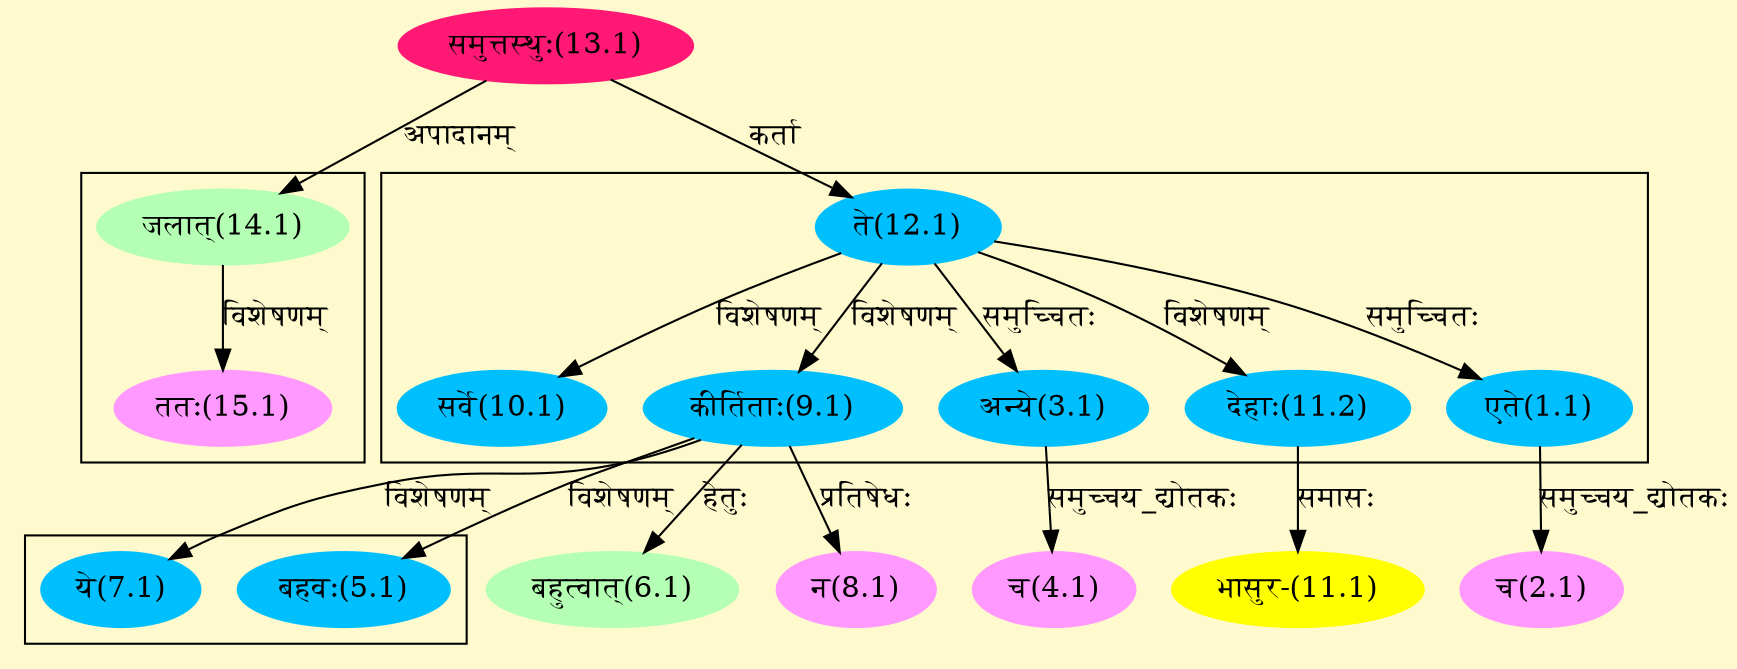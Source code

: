 digraph G{
rankdir=BT;
 compound=true;
 bgcolor="lemonchiffon1";

subgraph cluster_1{
Node1_1 [style=filled, color="#00BFFF" label = "एते(1.1)"]
Node12_1 [style=filled, color="#00BFFF" label = "ते(12.1)"]
Node3_1 [style=filled, color="#00BFFF" label = "अन्ये(3.1)"]
Node9_1 [style=filled, color="#00BFFF" label = "कीर्तिताः(9.1)"]
Node10_1 [style=filled, color="#00BFFF" label = "सर्वे(10.1)"]
Node11_2 [style=filled, color="#00BFFF" label = "देहाः(11.2)"]

}

subgraph cluster_2{
Node5_1 [style=filled, color="#00BFFF" label = "बहवः(5.1)"]
Node9_1 [style=filled, color="#00BFFF" label = "कीर्तिताः(9.1)"]
Node7_1 [style=filled, color="#00BFFF" label = "ये(7.1)"]

}

subgraph cluster_3{
Node15_1 [style=filled, color="#FF99FF" label = "ततः(15.1)"]
Node14_1 [style=filled, color="#B4FFB4" label = "जलात्(14.1)"]

}
Node2_1 [style=filled, color="#FF99FF" label = "च(2.1)"]
Node1_1 [style=filled, color="#00BFFF" label = "एते(1.1)"]
Node4_1 [style=filled, color="#FF99FF" label = "च(4.1)"]
Node3_1 [style=filled, color="#00BFFF" label = "अन्ये(3.1)"]
Node6_1 [style=filled, color="#B4FFB4" label = "बहुत्वात्(6.1)"]
Node9_1 [style=filled, color="#00BFFF" label = "कीर्तिताः(9.1)"]
Node8_1 [style=filled, color="#FF99FF" label = "न(8.1)"]
Node11_1 [style=filled, color="#FFFF00" label = "भासुर-(11.1)"]
Node11_2 [style=filled, color="#00BFFF" label = "देहाः(11.2)"]
Node12_1 [style=filled, color="#00BFFF" label = "ते(12.1)"]
Node13_1 [style=filled, color="#FF1975" label = "समुत्तस्थुः(13.1)"]
Node [style=filled, color="" label = "()"]
Node14_1 [style=filled, color="#B4FFB4" label = "जलात्(14.1)"]
/* Start of Relations section */

Node1_1 -> Node12_1 [  label="समुच्चितः"  dir="back" ]
Node2_1 -> Node1_1 [  label="समुच्चय_द्योतकः"  dir="back" ]
Node3_1 -> Node12_1 [  label="समुच्चितः"  dir="back" ]
Node4_1 -> Node3_1 [  label="समुच्चय_द्योतकः"  dir="back" ]
Node5_1 -> Node9_1 [  label="विशेषणम्"  dir="back" ]
Node6_1 -> Node9_1 [  label="हेतुः"  dir="back" ]
Node7_1 -> Node9_1 [  label="विशेषणम्"  dir="back" ]
Node8_1 -> Node9_1 [  label="प्रतिषेधः"  dir="back" ]
Node9_1 -> Node12_1 [  label="विशेषणम्"  dir="back" ]
Node10_1 -> Node12_1 [  label="विशेषणम्"  dir="back" ]
Node11_1 -> Node11_2 [  label="समासः"  dir="back" ]
Node11_2 -> Node12_1 [  label="विशेषणम्"  dir="back" ]
Node12_1 -> Node13_1 [  label="कर्ता"  dir="back" ]
Node14_1 -> Node13_1 [  label="अपादानम्"  dir="back" ]
Node15_1 -> Node14_1 [  label="विशेषणम्"  dir="back" ]
}
